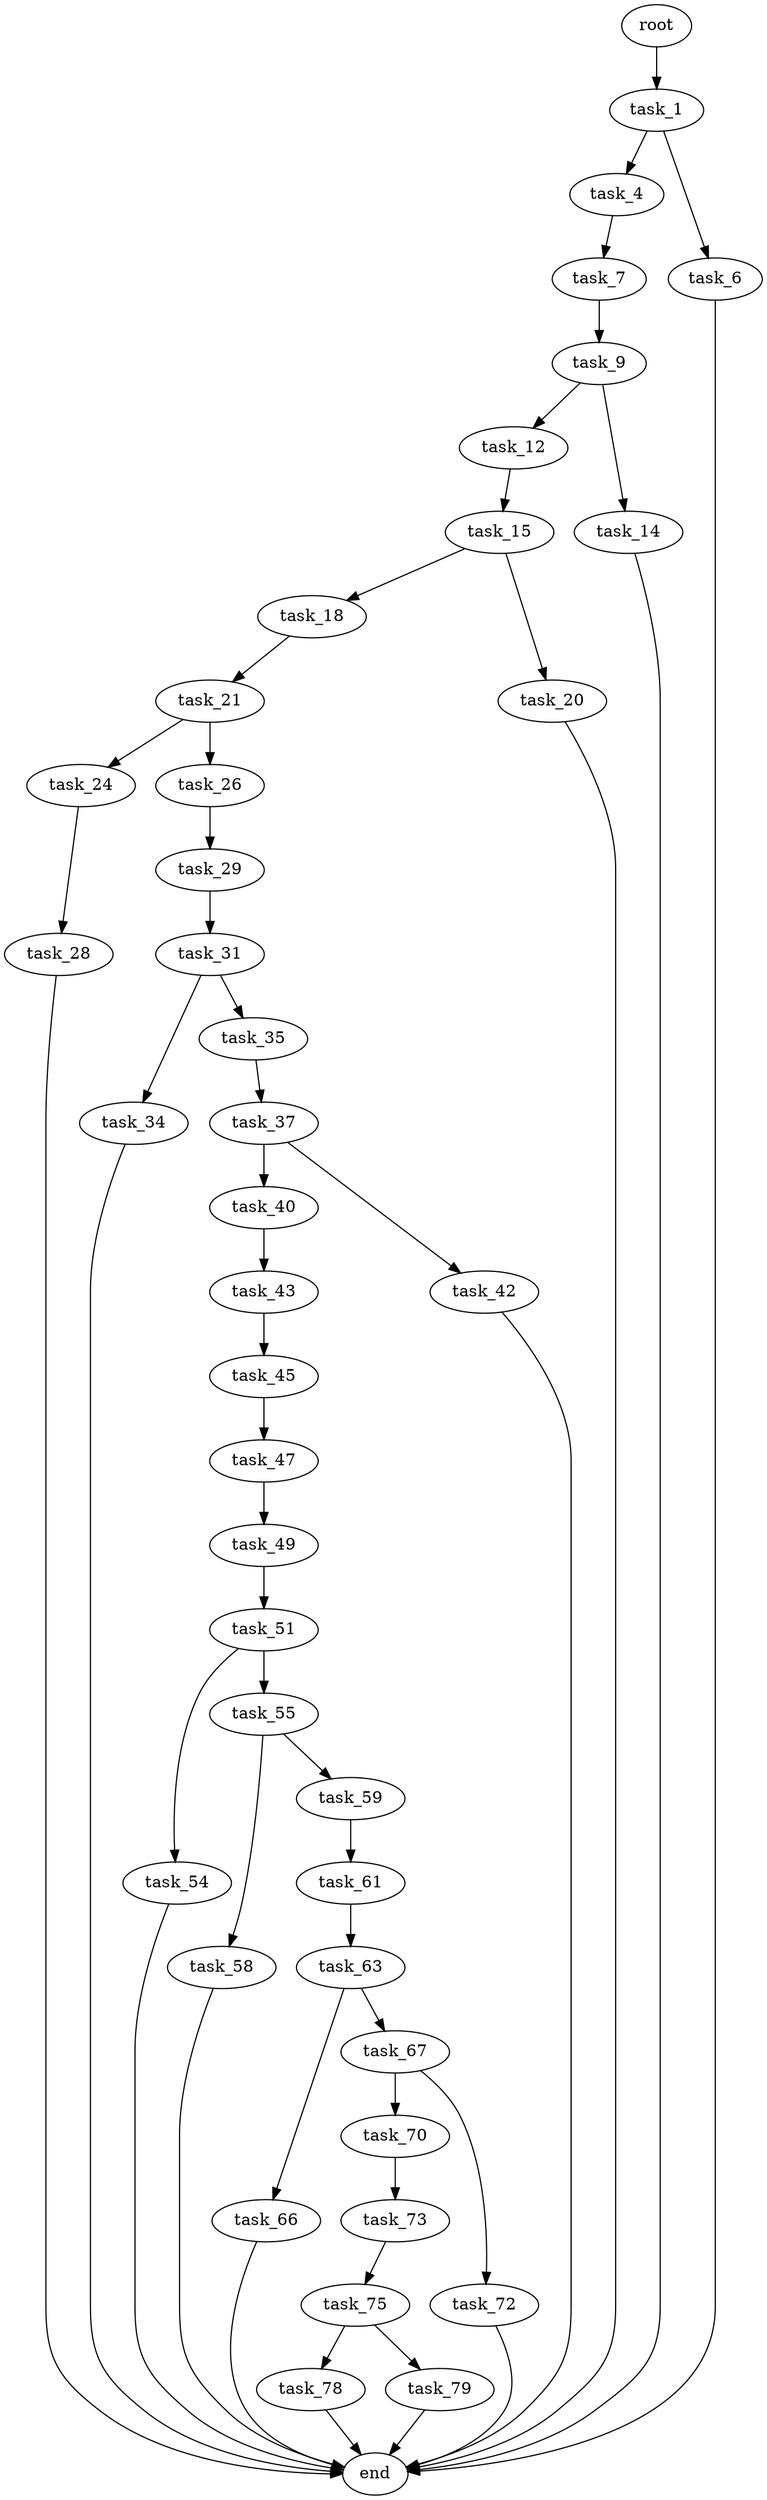 digraph G {
  root [size="0.000000"];
  task_1 [size="4193895415.000000"];
  task_4 [size="35623286066.000000"];
  task_6 [size="368293445632.000000"];
  task_7 [size="28991029248.000000"];
  task_9 [size="9296784173.000000"];
  task_12 [size="231928233984.000000"];
  task_14 [size="368293445632.000000"];
  task_15 [size="8589934592.000000"];
  task_18 [size="529313170382.000000"];
  task_20 [size="1377924232805.000000"];
  task_21 [size="68719476736.000000"];
  task_24 [size="134217728000.000000"];
  task_26 [size="7300694668.000000"];
  task_28 [size="38404934127.000000"];
  task_29 [size="28991029248.000000"];
  task_31 [size="1627206327.000000"];
  task_34 [size="549755813888.000000"];
  task_35 [size="646790487700.000000"];
  task_37 [size="184837566852.000000"];
  task_40 [size="2723195945.000000"];
  task_42 [size="692254792.000000"];
  task_43 [size="549755813888.000000"];
  task_45 [size="134217728000.000000"];
  task_47 [size="32326637105.000000"];
  task_49 [size="134217728000.000000"];
  task_51 [size="18949133211.000000"];
  task_54 [size="109245100047.000000"];
  task_55 [size="134217728000.000000"];
  task_58 [size="147904994291.000000"];
  task_59 [size="6117728697.000000"];
  task_61 [size="549755813888.000000"];
  task_63 [size="33848704147.000000"];
  task_66 [size="549755813888.000000"];
  task_67 [size="549755813888.000000"];
  task_70 [size="392269844638.000000"];
  task_72 [size="134217728000.000000"];
  task_73 [size="11706809786.000000"];
  task_75 [size="793554414004.000000"];
  task_78 [size="12851175657.000000"];
  task_79 [size="205083731496.000000"];
  end [size="0.000000"];

  root -> task_1 [size="1.000000"];
  task_1 -> task_4 [size="209715200.000000"];
  task_1 -> task_6 [size="209715200.000000"];
  task_4 -> task_7 [size="33554432.000000"];
  task_6 -> end [size="1.000000"];
  task_7 -> task_9 [size="75497472.000000"];
  task_9 -> task_12 [size="301989888.000000"];
  task_9 -> task_14 [size="301989888.000000"];
  task_12 -> task_15 [size="301989888.000000"];
  task_14 -> end [size="1.000000"];
  task_15 -> task_18 [size="33554432.000000"];
  task_15 -> task_20 [size="33554432.000000"];
  task_18 -> task_21 [size="536870912.000000"];
  task_20 -> end [size="1.000000"];
  task_21 -> task_24 [size="134217728.000000"];
  task_21 -> task_26 [size="134217728.000000"];
  task_24 -> task_28 [size="209715200.000000"];
  task_26 -> task_29 [size="134217728.000000"];
  task_28 -> end [size="1.000000"];
  task_29 -> task_31 [size="75497472.000000"];
  task_31 -> task_34 [size="33554432.000000"];
  task_31 -> task_35 [size="33554432.000000"];
  task_34 -> end [size="1.000000"];
  task_35 -> task_37 [size="838860800.000000"];
  task_37 -> task_40 [size="536870912.000000"];
  task_37 -> task_42 [size="536870912.000000"];
  task_40 -> task_43 [size="75497472.000000"];
  task_42 -> end [size="1.000000"];
  task_43 -> task_45 [size="536870912.000000"];
  task_45 -> task_47 [size="209715200.000000"];
  task_47 -> task_49 [size="134217728.000000"];
  task_49 -> task_51 [size="209715200.000000"];
  task_51 -> task_54 [size="301989888.000000"];
  task_51 -> task_55 [size="301989888.000000"];
  task_54 -> end [size="1.000000"];
  task_55 -> task_58 [size="209715200.000000"];
  task_55 -> task_59 [size="209715200.000000"];
  task_58 -> end [size="1.000000"];
  task_59 -> task_61 [size="679477248.000000"];
  task_61 -> task_63 [size="536870912.000000"];
  task_63 -> task_66 [size="33554432.000000"];
  task_63 -> task_67 [size="33554432.000000"];
  task_66 -> end [size="1.000000"];
  task_67 -> task_70 [size="536870912.000000"];
  task_67 -> task_72 [size="536870912.000000"];
  task_70 -> task_73 [size="411041792.000000"];
  task_72 -> end [size="1.000000"];
  task_73 -> task_75 [size="536870912.000000"];
  task_75 -> task_78 [size="536870912.000000"];
  task_75 -> task_79 [size="536870912.000000"];
  task_78 -> end [size="1.000000"];
  task_79 -> end [size="1.000000"];
}
